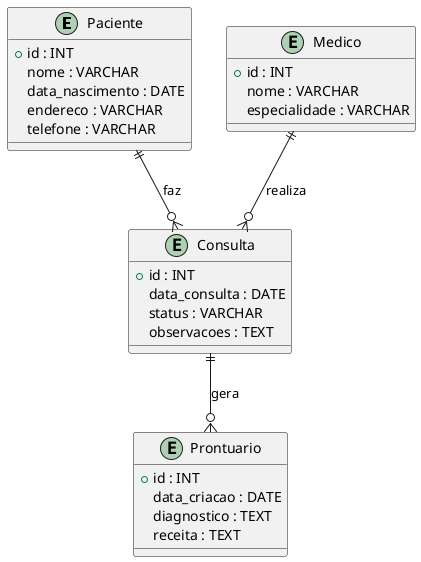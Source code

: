 @startuml Sistema de Controle de Clínica Médica
entity "Paciente" as paciente {
    +id : INT
    nome : VARCHAR
    data_nascimento : DATE
    endereco : VARCHAR
    telefone : VARCHAR
}

entity "Medico" as medico {
    +id : INT
    nome : VARCHAR
    especialidade : VARCHAR
}

entity "Consulta" as consulta {
    +id : INT
    data_consulta : DATE
    status : VARCHAR
    observacoes : TEXT
}

entity "Prontuario" as prontuario {
    +id : INT
    data_criacao : DATE
    diagnostico : TEXT
    receita : TEXT
}

paciente ||--o{ consulta : faz
medico ||--o{ consulta : realiza
consulta ||--o{ prontuario : gera
@enduml
